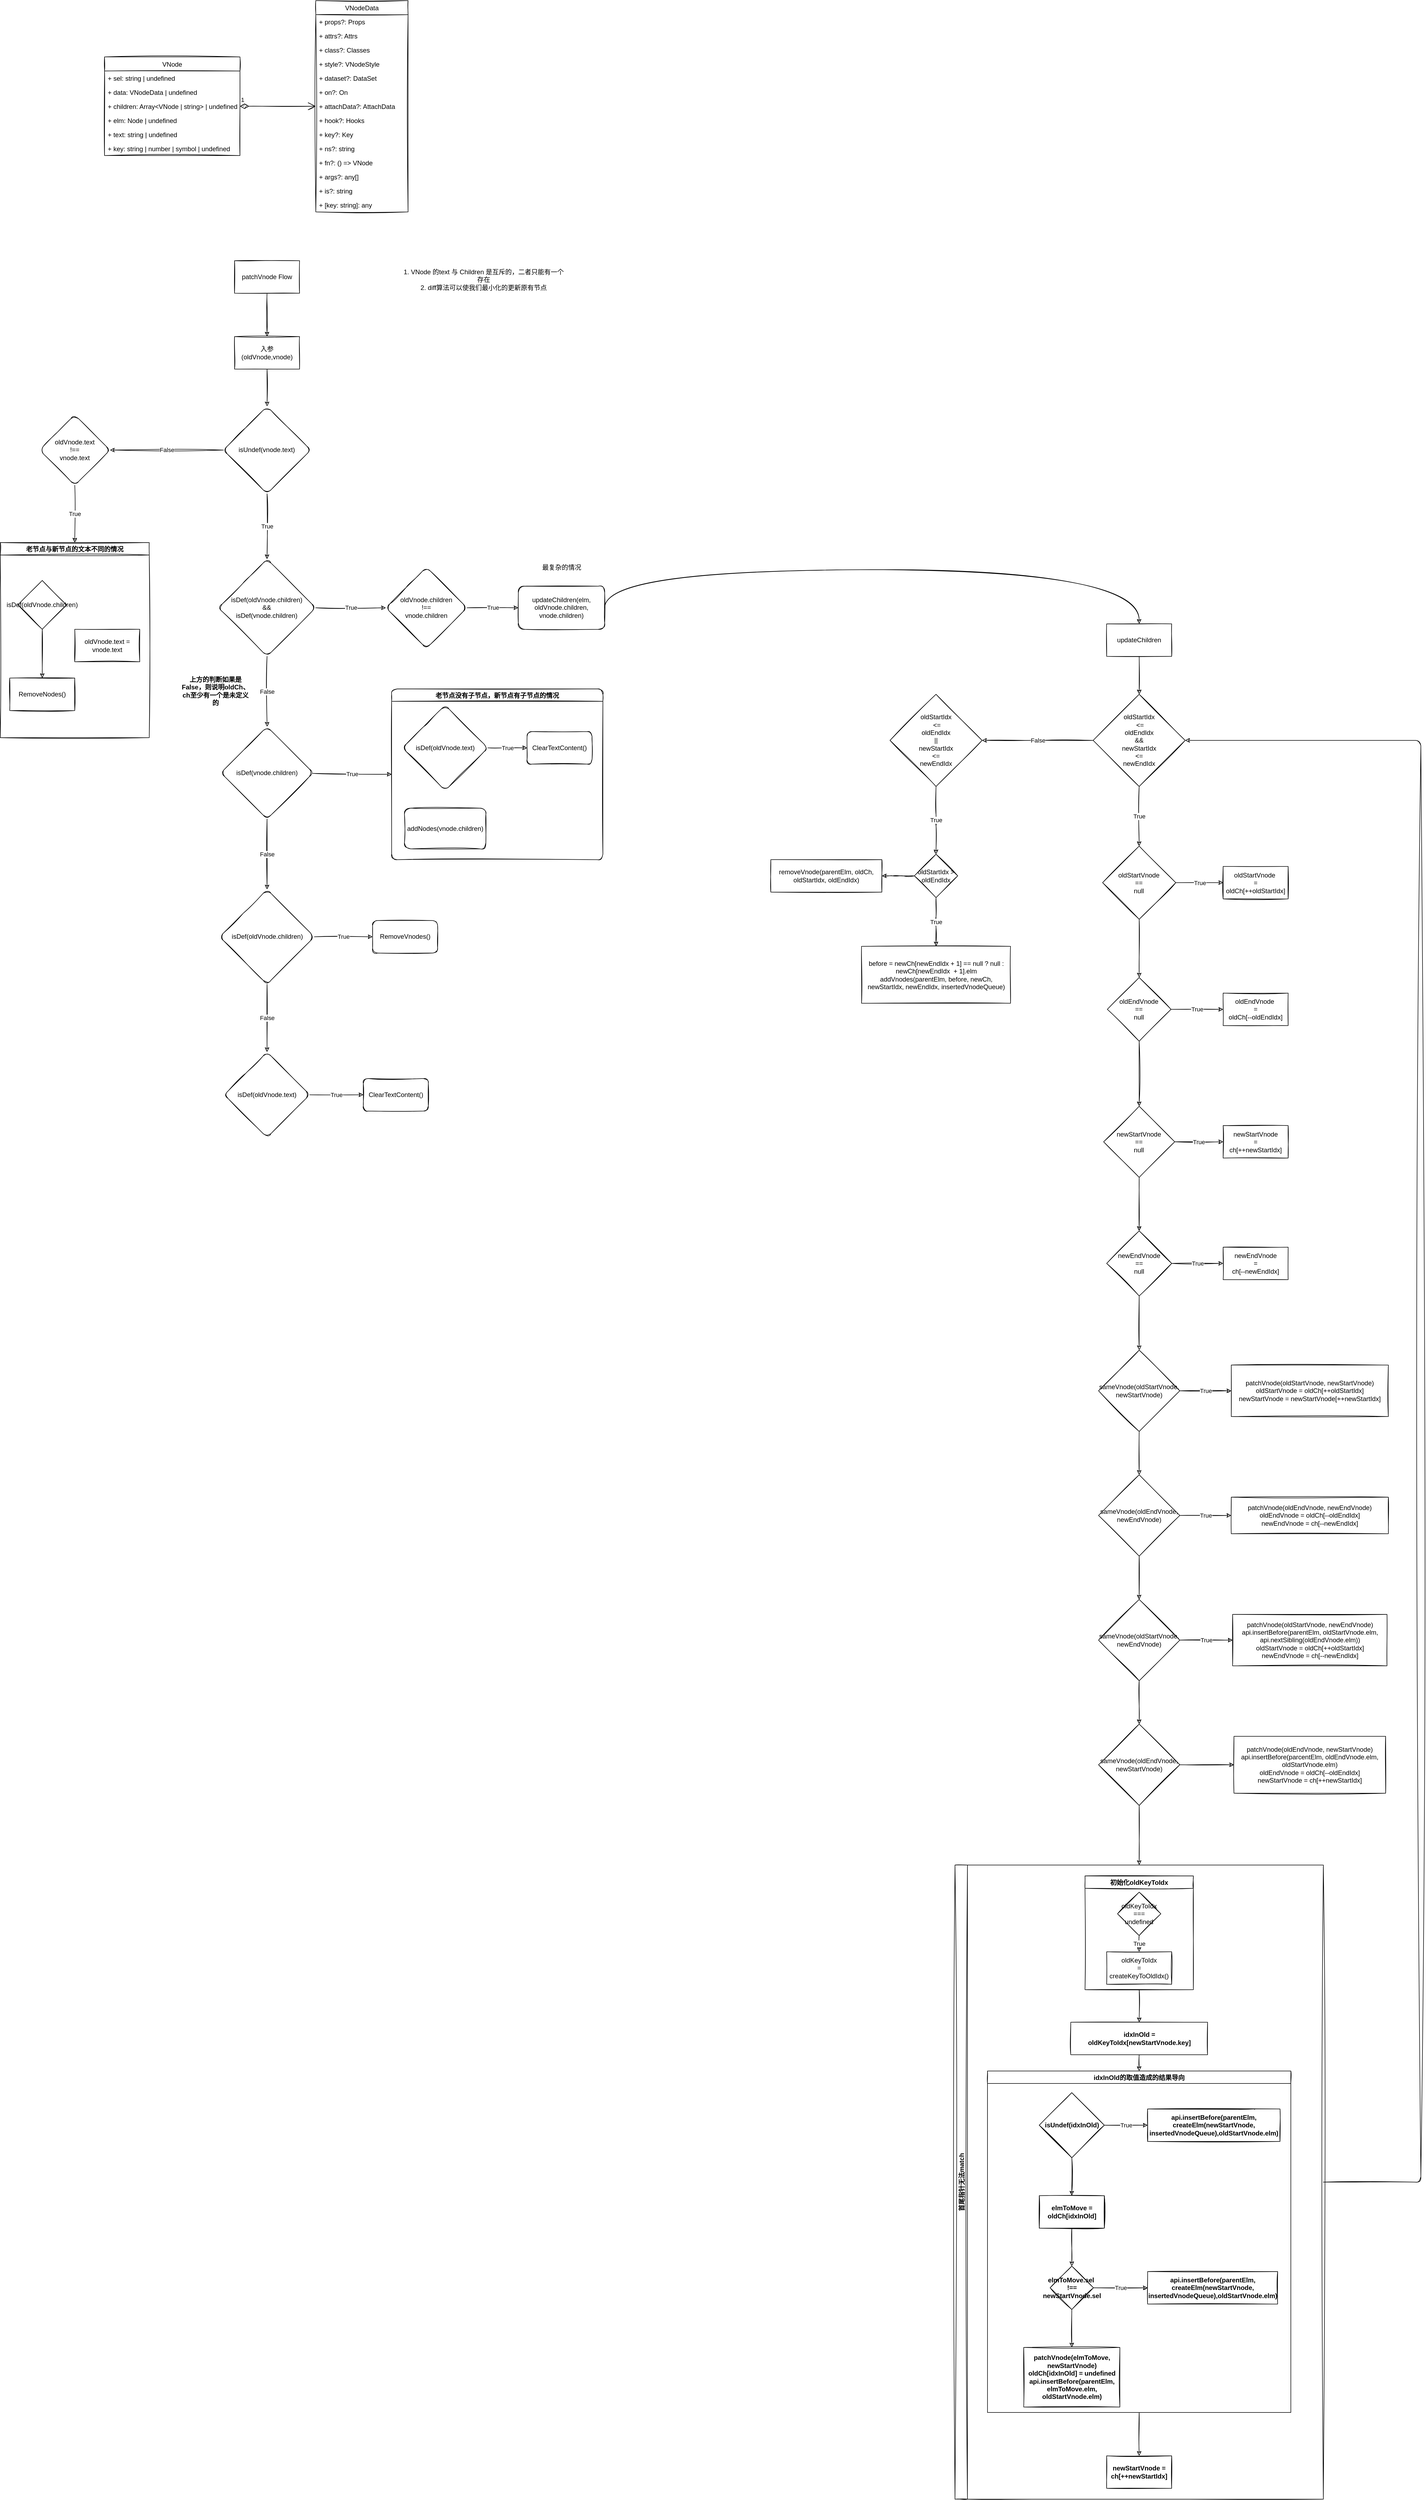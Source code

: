 <mxfile>
    <diagram id="NWt1ZGQqgqMdKastc531" name="第 1 页">
        <mxGraphModel dx="-273" dy="1913" grid="1" gridSize="10" guides="1" tooltips="1" connect="1" arrows="1" fold="1" page="0" pageScale="1" pageWidth="827" pageHeight="1169" math="0" shadow="0">
            <root>
                <mxCell id="0"/>
                <mxCell id="1" parent="0"/>
                <mxCell id="37" value="" style="edgeStyle=none;html=1;shadow=0;sketch=1;" edge="1" parent="1" source="35" target="36">
                    <mxGeometry relative="1" as="geometry"/>
                </mxCell>
                <mxCell id="35" value="patchVnode Flow" style="whiteSpace=wrap;html=1;shadow=0;sketch=1;" vertex="1" parent="1">
                    <mxGeometry x="1470" y="-640" width="120" height="60" as="geometry"/>
                </mxCell>
                <mxCell id="39" value="" style="edgeStyle=none;html=1;shadow=0;sketch=1;" edge="1" parent="1" source="36" target="38">
                    <mxGeometry relative="1" as="geometry"/>
                </mxCell>
                <mxCell id="36" value="入参(oldVnode,vnode)" style="whiteSpace=wrap;html=1;shadow=0;sketch=1;" vertex="1" parent="1">
                    <mxGeometry x="1470" y="-500" width="120" height="60" as="geometry"/>
                </mxCell>
                <mxCell id="41" value="True" style="edgeStyle=none;html=1;shadow=0;sketch=1;" edge="1" parent="1" source="38" target="40">
                    <mxGeometry relative="1" as="geometry"/>
                </mxCell>
                <mxCell id="96" value="False" style="edgeStyle=none;html=1;entryX=1;entryY=0.5;entryDx=0;entryDy=0;shadow=0;sketch=1;" edge="1" parent="1" source="38" target="107">
                    <mxGeometry relative="1" as="geometry">
                        <mxPoint x="1250.536" y="-290.249" as="targetPoint"/>
                    </mxGeometry>
                </mxCell>
                <mxCell id="38" value="isUndef(vnode.text)" style="rhombus;whiteSpace=wrap;html=1;shadow=0;sketch=1;rounded=1;" vertex="1" parent="1">
                    <mxGeometry x="1449.38" y="-371.25" width="161.25" height="161.25" as="geometry"/>
                </mxCell>
                <mxCell id="43" value="False" style="edgeStyle=none;html=1;shadow=0;sketch=1;" edge="1" parent="1" source="40" target="42">
                    <mxGeometry relative="1" as="geometry"/>
                </mxCell>
                <mxCell id="45" value="True" style="edgeStyle=none;html=1;shadow=0;sketch=1;" edge="1" parent="1" source="40" target="44">
                    <mxGeometry relative="1" as="geometry"/>
                </mxCell>
                <mxCell id="40" value="isDef(oldVnode.children)&lt;br&gt;&amp;amp;&amp;amp;&lt;br&gt;isDef(vnode.children)" style="rhombus;whiteSpace=wrap;html=1;shadow=0;sketch=1;rounded=1;" vertex="1" parent="1">
                    <mxGeometry x="1440.31" y="-89.37" width="179.38" height="179.38" as="geometry"/>
                </mxCell>
                <mxCell id="50" value="False" style="edgeStyle=none;html=1;shadow=0;sketch=1;" edge="1" parent="1" source="42" target="49">
                    <mxGeometry relative="1" as="geometry"/>
                </mxCell>
                <mxCell id="81" value="True" style="edgeStyle=none;html=1;entryX=0;entryY=0.5;entryDx=0;entryDy=0;shadow=0;sketch=1;" edge="1" parent="1" source="42" target="92">
                    <mxGeometry relative="1" as="geometry">
                        <mxPoint x="1700" y="305" as="targetPoint"/>
                    </mxGeometry>
                </mxCell>
                <mxCell id="42" value="isDef(vnode.children)" style="rhombus;whiteSpace=wrap;html=1;shadow=0;sketch=1;rounded=1;" vertex="1" parent="1">
                    <mxGeometry x="1444.85" y="219.7" width="170.3" height="170.3" as="geometry"/>
                </mxCell>
                <mxCell id="47" value="True" style="edgeStyle=none;html=1;shadow=0;sketch=1;" edge="1" parent="1" source="44" target="46">
                    <mxGeometry relative="1" as="geometry"/>
                </mxCell>
                <mxCell id="44" value="oldVnode.children&lt;br&gt;!==&lt;br&gt;vnode.children" style="rhombus;whiteSpace=wrap;html=1;shadow=0;sketch=1;rounded=1;" vertex="1" parent="1">
                    <mxGeometry x="1749.38" y="-74.52" width="149.68" height="149.68" as="geometry"/>
                </mxCell>
                <mxCell id="198" style="edgeStyle=orthogonalEdgeStyle;sketch=1;html=1;exitX=1;exitY=0.5;exitDx=0;exitDy=0;entryX=0.5;entryY=0;entryDx=0;entryDy=0;shadow=0;curved=1;" edge="1" parent="1" source="46" target="116">
                    <mxGeometry relative="1" as="geometry">
                        <Array as="points">
                            <mxPoint x="2153" y="-70"/>
                            <mxPoint x="3140" y="-70"/>
                        </Array>
                    </mxGeometry>
                </mxCell>
                <mxCell id="46" value="updateChildren(elm, oldVnode.children, vnode.children)" style="whiteSpace=wrap;html=1;shadow=0;sketch=1;rounded=1;" vertex="1" parent="1">
                    <mxGeometry x="1993.9" y="-39.52" width="159.36" height="79.68" as="geometry"/>
                </mxCell>
                <mxCell id="48" value="&lt;div&gt;&lt;b&gt;上方的判断如果是False，则说明oldCh、ch至少有一个是未定义的&lt;/b&gt;&lt;/div&gt;" style="text;html=1;strokeColor=none;fillColor=none;align=center;verticalAlign=middle;whiteSpace=wrap;rounded=0;shadow=0;sketch=1;" vertex="1" parent="1">
                    <mxGeometry x="1370" y="113.75" width="130" height="80" as="geometry"/>
                </mxCell>
                <mxCell id="78" value="False" style="edgeStyle=none;html=1;shadow=0;sketch=1;" edge="1" parent="1" source="49" target="77">
                    <mxGeometry relative="1" as="geometry"/>
                </mxCell>
                <mxCell id="83" value="True" style="edgeStyle=none;html=1;shadow=0;sketch=1;" edge="1" parent="1" source="49" target="82">
                    <mxGeometry relative="1" as="geometry"/>
                </mxCell>
                <mxCell id="49" value="isDef(oldVnode.children)" style="rhombus;whiteSpace=wrap;html=1;shadow=0;sketch=1;rounded=1;" vertex="1" parent="1">
                    <mxGeometry x="1442.58" y="520" width="174.85" height="174.85" as="geometry"/>
                </mxCell>
                <mxCell id="53" value="VNode" style="swimlane;fontStyle=0;childLayout=stackLayout;horizontal=1;startSize=26;fillColor=none;horizontalStack=0;resizeParent=1;resizeParentMax=0;resizeLast=0;collapsible=1;marginBottom=0;shadow=0;sketch=1;" vertex="1" parent="1">
                    <mxGeometry x="1230" y="-1016" width="250" height="182" as="geometry"/>
                </mxCell>
                <mxCell id="54" value="+ sel: string | undefined" style="text;strokeColor=none;fillColor=none;align=left;verticalAlign=top;spacingLeft=4;spacingRight=4;overflow=hidden;rotatable=0;points=[[0,0.5],[1,0.5]];portConstraint=eastwest;shadow=0;sketch=1;" vertex="1" parent="53">
                    <mxGeometry y="26" width="250" height="26" as="geometry"/>
                </mxCell>
                <mxCell id="55" value="+ data: VNodeData | undefined" style="text;strokeColor=none;fillColor=none;align=left;verticalAlign=top;spacingLeft=4;spacingRight=4;overflow=hidden;rotatable=0;points=[[0,0.5],[1,0.5]];portConstraint=eastwest;shadow=0;sketch=1;" vertex="1" parent="53">
                    <mxGeometry y="52" width="250" height="26" as="geometry"/>
                </mxCell>
                <mxCell id="56" value="+ children: Array&lt;VNode | string&gt; | undefined" style="text;strokeColor=none;fillColor=none;align=left;verticalAlign=top;spacingLeft=4;spacingRight=4;overflow=hidden;rotatable=0;points=[[0,0.5],[1,0.5]];portConstraint=eastwest;shadow=0;sketch=1;" vertex="1" parent="53">
                    <mxGeometry y="78" width="250" height="26" as="geometry"/>
                </mxCell>
                <mxCell id="57" value="+ elm: Node | undefined" style="text;strokeColor=none;fillColor=none;align=left;verticalAlign=top;spacingLeft=4;spacingRight=4;overflow=hidden;rotatable=0;points=[[0,0.5],[1,0.5]];portConstraint=eastwest;shadow=0;sketch=1;" vertex="1" parent="53">
                    <mxGeometry y="104" width="250" height="26" as="geometry"/>
                </mxCell>
                <mxCell id="58" value="+ text: string | undefined" style="text;strokeColor=none;fillColor=none;align=left;verticalAlign=top;spacingLeft=4;spacingRight=4;overflow=hidden;rotatable=0;points=[[0,0.5],[1,0.5]];portConstraint=eastwest;shadow=0;sketch=1;" vertex="1" parent="53">
                    <mxGeometry y="130" width="250" height="26" as="geometry"/>
                </mxCell>
                <mxCell id="59" value="+ key: string | number | symbol | undefined" style="text;strokeColor=none;fillColor=none;align=left;verticalAlign=top;spacingLeft=4;spacingRight=4;overflow=hidden;rotatable=0;points=[[0,0.5],[1,0.5]];portConstraint=eastwest;shadow=0;sketch=1;" vertex="1" parent="53">
                    <mxGeometry y="156" width="250" height="26" as="geometry"/>
                </mxCell>
                <mxCell id="60" value="VNodeData" style="swimlane;fontStyle=0;childLayout=stackLayout;horizontal=1;startSize=26;fillColor=none;horizontalStack=0;resizeParent=1;resizeParentMax=0;resizeLast=0;collapsible=1;marginBottom=0;shadow=0;sketch=1;" vertex="1" parent="1">
                    <mxGeometry x="1620" y="-1120" width="170.31" height="390" as="geometry"/>
                </mxCell>
                <mxCell id="61" value="+ props?: Props" style="text;strokeColor=none;fillColor=none;align=left;verticalAlign=top;spacingLeft=4;spacingRight=4;overflow=hidden;rotatable=0;points=[[0,0.5],[1,0.5]];portConstraint=eastwest;shadow=0;sketch=1;" vertex="1" parent="60">
                    <mxGeometry y="26" width="170.31" height="26" as="geometry"/>
                </mxCell>
                <mxCell id="62" value="+ attrs?: Attrs" style="text;strokeColor=none;fillColor=none;align=left;verticalAlign=top;spacingLeft=4;spacingRight=4;overflow=hidden;rotatable=0;points=[[0,0.5],[1,0.5]];portConstraint=eastwest;shadow=0;sketch=1;" vertex="1" parent="60">
                    <mxGeometry y="52" width="170.31" height="26" as="geometry"/>
                </mxCell>
                <mxCell id="63" value="+ class?: Classes" style="text;strokeColor=none;fillColor=none;align=left;verticalAlign=top;spacingLeft=4;spacingRight=4;overflow=hidden;rotatable=0;points=[[0,0.5],[1,0.5]];portConstraint=eastwest;shadow=0;sketch=1;" vertex="1" parent="60">
                    <mxGeometry y="78" width="170.31" height="26" as="geometry"/>
                </mxCell>
                <mxCell id="64" value="+ style?: VNodeStyle" style="text;strokeColor=none;fillColor=none;align=left;verticalAlign=top;spacingLeft=4;spacingRight=4;overflow=hidden;rotatable=0;points=[[0,0.5],[1,0.5]];portConstraint=eastwest;shadow=0;sketch=1;" vertex="1" parent="60">
                    <mxGeometry y="104" width="170.31" height="26" as="geometry"/>
                </mxCell>
                <mxCell id="65" value="+ dataset?: DataSet" style="text;strokeColor=none;fillColor=none;align=left;verticalAlign=top;spacingLeft=4;spacingRight=4;overflow=hidden;rotatable=0;points=[[0,0.5],[1,0.5]];portConstraint=eastwest;shadow=0;sketch=1;" vertex="1" parent="60">
                    <mxGeometry y="130" width="170.31" height="26" as="geometry"/>
                </mxCell>
                <mxCell id="66" value="+ on?: On" style="text;strokeColor=none;fillColor=none;align=left;verticalAlign=top;spacingLeft=4;spacingRight=4;overflow=hidden;rotatable=0;points=[[0,0.5],[1,0.5]];portConstraint=eastwest;shadow=0;sketch=1;" vertex="1" parent="60">
                    <mxGeometry y="156" width="170.31" height="26" as="geometry"/>
                </mxCell>
                <mxCell id="67" value="+ attachData?: AttachData" style="text;strokeColor=none;fillColor=none;align=left;verticalAlign=top;spacingLeft=4;spacingRight=4;overflow=hidden;rotatable=0;points=[[0,0.5],[1,0.5]];portConstraint=eastwest;shadow=0;sketch=1;" vertex="1" parent="60">
                    <mxGeometry y="182" width="170.31" height="26" as="geometry"/>
                </mxCell>
                <mxCell id="68" value="+ hook?: Hooks" style="text;strokeColor=none;fillColor=none;align=left;verticalAlign=top;spacingLeft=4;spacingRight=4;overflow=hidden;rotatable=0;points=[[0,0.5],[1,0.5]];portConstraint=eastwest;shadow=0;sketch=1;" vertex="1" parent="60">
                    <mxGeometry y="208" width="170.31" height="26" as="geometry"/>
                </mxCell>
                <mxCell id="69" value="+ key?: Key" style="text;strokeColor=none;fillColor=none;align=left;verticalAlign=top;spacingLeft=4;spacingRight=4;overflow=hidden;rotatable=0;points=[[0,0.5],[1,0.5]];portConstraint=eastwest;shadow=0;sketch=1;" vertex="1" parent="60">
                    <mxGeometry y="234" width="170.31" height="26" as="geometry"/>
                </mxCell>
                <mxCell id="70" value="+ ns?: string" style="text;strokeColor=none;fillColor=none;align=left;verticalAlign=top;spacingLeft=4;spacingRight=4;overflow=hidden;rotatable=0;points=[[0,0.5],[1,0.5]];portConstraint=eastwest;shadow=0;sketch=1;" vertex="1" parent="60">
                    <mxGeometry y="260" width="170.31" height="26" as="geometry"/>
                </mxCell>
                <mxCell id="71" value="+ fn?: () =&gt; VNode" style="text;strokeColor=none;fillColor=none;align=left;verticalAlign=top;spacingLeft=4;spacingRight=4;overflow=hidden;rotatable=0;points=[[0,0.5],[1,0.5]];portConstraint=eastwest;shadow=0;sketch=1;" vertex="1" parent="60">
                    <mxGeometry y="286" width="170.31" height="26" as="geometry"/>
                </mxCell>
                <mxCell id="72" value="+ args?: any[]" style="text;strokeColor=none;fillColor=none;align=left;verticalAlign=top;spacingLeft=4;spacingRight=4;overflow=hidden;rotatable=0;points=[[0,0.5],[1,0.5]];portConstraint=eastwest;shadow=0;sketch=1;" vertex="1" parent="60">
                    <mxGeometry y="312" width="170.31" height="26" as="geometry"/>
                </mxCell>
                <mxCell id="73" value="+ is?: string" style="text;strokeColor=none;fillColor=none;align=left;verticalAlign=top;spacingLeft=4;spacingRight=4;overflow=hidden;rotatable=0;points=[[0,0.5],[1,0.5]];portConstraint=eastwest;shadow=0;sketch=1;" vertex="1" parent="60">
                    <mxGeometry y="338" width="170.31" height="26" as="geometry"/>
                </mxCell>
                <mxCell id="74" value="+ [key: string]: any" style="text;strokeColor=none;fillColor=none;align=left;verticalAlign=top;spacingLeft=4;spacingRight=4;overflow=hidden;rotatable=0;points=[[0,0.5],[1,0.5]];portConstraint=eastwest;shadow=0;sketch=1;" vertex="1" parent="60">
                    <mxGeometry y="364" width="170.31" height="26" as="geometry"/>
                </mxCell>
                <mxCell id="76" value="1" style="endArrow=open;html=1;endSize=12;startArrow=diamondThin;startSize=14;startFill=1;edgeStyle=orthogonalEdgeStyle;align=left;verticalAlign=bottom;entryX=0;entryY=0.5;entryDx=0;entryDy=0;exitX=1;exitY=0.5;exitDx=0;exitDy=0;shadow=0;sketch=1;" edge="1" parent="1" source="56" target="67">
                    <mxGeometry x="-1" y="3" relative="1" as="geometry">
                        <mxPoint x="1340" y="-666" as="sourcePoint"/>
                        <mxPoint x="1500" y="-666" as="targetPoint"/>
                    </mxGeometry>
                </mxCell>
                <mxCell id="85" value="True" style="edgeStyle=none;html=1;shadow=0;sketch=1;" edge="1" parent="1" source="77" target="84">
                    <mxGeometry relative="1" as="geometry"/>
                </mxCell>
                <mxCell id="77" value="isDef(oldVnode.text)" style="rhombus;whiteSpace=wrap;html=1;shadow=0;sketch=1;rounded=1;" vertex="1" parent="1">
                    <mxGeometry x="1451.14" y="820" width="157.73" height="157.73" as="geometry"/>
                </mxCell>
                <mxCell id="79" value="最复杂的情况" style="text;html=1;strokeColor=none;fillColor=none;align=center;verticalAlign=middle;whiteSpace=wrap;rounded=0;shadow=0;sketch=1;" vertex="1" parent="1">
                    <mxGeometry x="2035.58" y="-89.37" width="76" height="30" as="geometry"/>
                </mxCell>
                <mxCell id="82" value="RemoveVnodes()" style="whiteSpace=wrap;html=1;shadow=0;sketch=1;rounded=1;" vertex="1" parent="1">
                    <mxGeometry x="1724.855" y="577.425" width="120" height="60" as="geometry"/>
                </mxCell>
                <mxCell id="84" value="ClearTextContent()" style="whiteSpace=wrap;html=1;shadow=0;sketch=1;rounded=1;" vertex="1" parent="1">
                    <mxGeometry x="1707.735" y="868.865" width="120" height="60" as="geometry"/>
                </mxCell>
                <mxCell id="92" value="老节点没有子节点，新节点有子节点的情况" style="swimlane;shadow=0;sketch=1;rounded=1;" vertex="1" parent="1">
                    <mxGeometry x="1760" y="150" width="390" height="315.15" as="geometry"/>
                </mxCell>
                <mxCell id="90" value="isDef(oldVnode.text)" style="rhombus;whiteSpace=wrap;html=1;shadow=0;sketch=1;rounded=1;" vertex="1" parent="92">
                    <mxGeometry x="20.0" y="30.0" width="157.58" height="157.58" as="geometry"/>
                </mxCell>
                <mxCell id="80" value="addNodes(vnode.children)" style="whiteSpace=wrap;html=1;shadow=0;sketch=1;rounded=1;" vertex="1" parent="92">
                    <mxGeometry x="23.64" y="220" width="150.3" height="75.15" as="geometry"/>
                </mxCell>
                <mxCell id="93" value="ClearTextContent()" style="whiteSpace=wrap;html=1;shadow=0;sketch=1;rounded=1;" vertex="1" parent="92">
                    <mxGeometry x="250.0" y="78.79" width="120" height="60" as="geometry"/>
                </mxCell>
                <mxCell id="94" value="True" style="edgeStyle=none;html=1;shadow=0;sketch=1;" edge="1" parent="92" source="90" target="93">
                    <mxGeometry relative="1" as="geometry"/>
                </mxCell>
                <mxCell id="110" value="True" style="edgeStyle=none;html=1;entryX=0.5;entryY=0;entryDx=0;entryDy=0;shadow=0;sketch=1;" edge="1" parent="1" source="107" target="111">
                    <mxGeometry relative="1" as="geometry">
                        <mxPoint x="1225" y="-119.37" as="targetPoint"/>
                    </mxGeometry>
                </mxCell>
                <mxCell id="107" value="oldVnode.text &lt;br&gt;!== &lt;br&gt;vnode.text" style="rhombus;whiteSpace=wrap;html=1;shadow=0;sketch=1;rounded=1;" vertex="1" parent="1">
                    <mxGeometry x="1110" y="-355.62" width="130" height="130" as="geometry"/>
                </mxCell>
                <mxCell id="111" value="老节点与新节点的文本不同的情况" style="swimlane;shadow=0;sketch=1;" vertex="1" parent="1">
                    <mxGeometry x="1037.5" y="-120" width="275" height="359.99" as="geometry"/>
                </mxCell>
                <mxCell id="113" value="RemoveNodes()" style="whiteSpace=wrap;html=1;shadow=0;sketch=1;" vertex="1" parent="111">
                    <mxGeometry x="17.5" y="250" width="120" height="60" as="geometry"/>
                </mxCell>
                <mxCell id="114" value="" style="edgeStyle=none;html=1;shadow=0;sketch=1;" edge="1" parent="111" source="112" target="113">
                    <mxGeometry relative="1" as="geometry"/>
                </mxCell>
                <mxCell id="112" value="isDef(oldVnode.children)" style="rhombus;whiteSpace=wrap;html=1;shadow=0;sketch=1;" vertex="1" parent="111">
                    <mxGeometry x="32.5" y="70" width="90" height="90" as="geometry"/>
                </mxCell>
                <mxCell id="115" value="oldVnode.text = vnode.text" style="rounded=0;whiteSpace=wrap;html=1;shadow=0;sketch=1;" vertex="1" parent="111">
                    <mxGeometry x="137.5" y="160" width="120" height="60" as="geometry"/>
                </mxCell>
                <mxCell id="118" value="" style="edgeStyle=none;html=1;shadow=0;sketch=1;" edge="1" parent="1" source="116" target="117">
                    <mxGeometry relative="1" as="geometry"/>
                </mxCell>
                <mxCell id="116" value="updateChildren" style="whiteSpace=wrap;html=1;shadow=0;sketch=1;" vertex="1" parent="1">
                    <mxGeometry x="3080" y="30.01" width="120" height="60" as="geometry"/>
                </mxCell>
                <mxCell id="120" value="True" style="edgeStyle=none;html=1;shadow=0;sketch=1;" edge="1" parent="1" source="117" target="119">
                    <mxGeometry relative="1" as="geometry"/>
                </mxCell>
                <mxCell id="191" value="False" style="edgeStyle=elbowEdgeStyle;html=1;shadow=0;sketch=1;" edge="1" parent="1" source="117" target="190">
                    <mxGeometry relative="1" as="geometry"/>
                </mxCell>
                <mxCell id="117" value="oldStartIdx&lt;br&gt;&amp;nbsp;&amp;lt;=&lt;br&gt;oldEndIdx&lt;br&gt;&amp;amp;&amp;amp;&lt;br&gt;newStartIdx&lt;br&gt;&amp;lt;=&lt;br&gt;newEndIdx" style="rhombus;whiteSpace=wrap;html=1;shadow=0;sketch=1;" vertex="1" parent="1">
                    <mxGeometry x="3055.01" y="160.01" width="169.99" height="169.99" as="geometry"/>
                </mxCell>
                <mxCell id="122" value="True" style="edgeStyle=none;html=1;shadow=0;sketch=1;" edge="1" parent="1" source="119" target="121">
                    <mxGeometry relative="1" as="geometry"/>
                </mxCell>
                <mxCell id="124" value="" style="edgeStyle=none;html=1;shadow=0;sketch=1;" edge="1" parent="1" source="119" target="123">
                    <mxGeometry relative="1" as="geometry"/>
                </mxCell>
                <mxCell id="119" value="oldStartVnode &lt;br&gt;==&lt;br&gt;null" style="rhombus;whiteSpace=wrap;html=1;shadow=0;sketch=1;" vertex="1" parent="1">
                    <mxGeometry x="3072.49" y="440" width="135.01" height="135.01" as="geometry"/>
                </mxCell>
                <mxCell id="121" value="oldStartVnode&amp;nbsp;&lt;br&gt;=&lt;br&gt;oldCh[++oldStartIdx]" style="whiteSpace=wrap;html=1;shadow=0;sketch=1;" vertex="1" parent="1">
                    <mxGeometry x="3295.005" y="477.505" width="120" height="60" as="geometry"/>
                </mxCell>
                <mxCell id="126" value="True" style="edgeStyle=none;html=1;shadow=0;sketch=1;" edge="1" parent="1" source="123" target="125">
                    <mxGeometry relative="1" as="geometry"/>
                </mxCell>
                <mxCell id="128" value="" style="edgeStyle=none;html=1;shadow=0;sketch=1;" edge="1" parent="1" source="123" target="127">
                    <mxGeometry relative="1" as="geometry"/>
                </mxCell>
                <mxCell id="123" value="oldEndVnode&lt;br&gt;==&lt;br&gt;null" style="rhombus;whiteSpace=wrap;html=1;shadow=0;sketch=1;" vertex="1" parent="1">
                    <mxGeometry x="3081.26" y="682.52" width="117.49" height="117.49" as="geometry"/>
                </mxCell>
                <mxCell id="125" value="oldEndVnode&amp;nbsp;&lt;br&gt;=&lt;br&gt;oldCh[--oldEndIdx]" style="whiteSpace=wrap;html=1;shadow=0;sketch=1;" vertex="1" parent="1">
                    <mxGeometry x="3295.005" y="711.265" width="120" height="60" as="geometry"/>
                </mxCell>
                <mxCell id="130" value="" style="edgeStyle=none;html=1;shadow=0;sketch=1;" edge="1" parent="1" source="127" target="129">
                    <mxGeometry relative="1" as="geometry"/>
                </mxCell>
                <mxCell id="132" value="True" style="edgeStyle=none;html=1;shadow=0;sketch=1;" edge="1" parent="1" source="127" target="131">
                    <mxGeometry relative="1" as="geometry"/>
                </mxCell>
                <mxCell id="127" value="newStartVnode&lt;br&gt;==&lt;br&gt;null" style="rhombus;whiteSpace=wrap;html=1;shadow=0;sketch=1;" vertex="1" parent="1">
                    <mxGeometry x="3074.37" y="920" width="131.25" height="131.25" as="geometry"/>
                </mxCell>
                <mxCell id="134" value="True" style="edgeStyle=none;html=1;shadow=0;sketch=1;" edge="1" parent="1" source="129" target="133">
                    <mxGeometry relative="1" as="geometry"/>
                </mxCell>
                <mxCell id="136" value="" style="edgeStyle=none;html=1;shadow=0;sketch=1;" edge="1" parent="1" source="129" target="135">
                    <mxGeometry relative="1" as="geometry"/>
                </mxCell>
                <mxCell id="129" value="newEndVnode&lt;br&gt;==&lt;br&gt;null" style="rhombus;whiteSpace=wrap;html=1;shadow=0;sketch=1;" vertex="1" parent="1">
                    <mxGeometry x="3080" y="1150" width="120" height="120" as="geometry"/>
                </mxCell>
                <mxCell id="131" value="newStartVnode&lt;br&gt;=&lt;br&gt;ch[++newStartIdx]" style="whiteSpace=wrap;html=1;shadow=0;sketch=1;" vertex="1" parent="1">
                    <mxGeometry x="3295.005" y="955.625" width="120" height="60" as="geometry"/>
                </mxCell>
                <mxCell id="133" value="newEndVnode&lt;br&gt;=&lt;br&gt;ch[--newEndIdx]" style="whiteSpace=wrap;html=1;shadow=0;sketch=1;" vertex="1" parent="1">
                    <mxGeometry x="3295.01" y="1180" width="120" height="60" as="geometry"/>
                </mxCell>
                <mxCell id="138" value="True" style="edgeStyle=none;html=1;shadow=0;sketch=1;" edge="1" parent="1" source="135" target="137">
                    <mxGeometry relative="1" as="geometry"/>
                </mxCell>
                <mxCell id="140" value="" style="edgeStyle=none;html=1;shadow=0;sketch=1;" edge="1" parent="1" source="135" target="139">
                    <mxGeometry relative="1" as="geometry"/>
                </mxCell>
                <mxCell id="135" value="sameVnode(oldStartVnode, newStartVnode)" style="rhombus;whiteSpace=wrap;html=1;shadow=0;sketch=1;" vertex="1" parent="1">
                    <mxGeometry x="3065.01" y="1370" width="150" height="150" as="geometry"/>
                </mxCell>
                <mxCell id="137" value="patchVnode(oldStartVnode, newStartVnode)&lt;br&gt;oldStartVnode = oldCh[++oldStartIdx]&lt;br&gt;newStartVnode = newStartVnode[++newStartIdx]" style="whiteSpace=wrap;html=1;shadow=0;sketch=1;" vertex="1" parent="1">
                    <mxGeometry x="3310.01" y="1397.5" width="289.99" height="95" as="geometry"/>
                </mxCell>
                <mxCell id="142" value="True" style="edgeStyle=none;html=1;shadow=0;sketch=1;" edge="1" parent="1" source="139" target="141">
                    <mxGeometry relative="1" as="geometry"/>
                </mxCell>
                <mxCell id="144" value="" style="edgeStyle=none;html=1;shadow=0;sketch=1;" edge="1" parent="1" source="139" target="143">
                    <mxGeometry relative="1" as="geometry"/>
                </mxCell>
                <mxCell id="139" value="sameVnode(oldEndVnode, newEndVnode)" style="rhombus;whiteSpace=wrap;html=1;shadow=0;sketch=1;" vertex="1" parent="1">
                    <mxGeometry x="3065.01" y="1600" width="150" height="150" as="geometry"/>
                </mxCell>
                <mxCell id="141" value="patchVnode(oldEndVnode, newEndVnode)&lt;br&gt;oldEndVnode = oldCh[--oldEndIdx]&lt;br&gt;newEndVnode = ch[--newEndIdx]" style="whiteSpace=wrap;html=1;shadow=0;sketch=1;" vertex="1" parent="1">
                    <mxGeometry x="3310.01" y="1641.25" width="289.99" height="67.5" as="geometry"/>
                </mxCell>
                <mxCell id="146" value="True" style="edgeStyle=none;html=1;shadow=0;sketch=1;" edge="1" parent="1" source="143" target="145">
                    <mxGeometry relative="1" as="geometry"/>
                </mxCell>
                <mxCell id="148" value="" style="edgeStyle=none;html=1;shadow=0;sketch=1;" edge="1" parent="1" source="143" target="147">
                    <mxGeometry relative="1" as="geometry"/>
                </mxCell>
                <mxCell id="143" value="sameVnode(oldStartVnode, newEndVnode)" style="rhombus;whiteSpace=wrap;html=1;shadow=0;sketch=1;" vertex="1" parent="1">
                    <mxGeometry x="3065.01" y="1830" width="150" height="150" as="geometry"/>
                </mxCell>
                <mxCell id="145" value="patchVnode(oldStartVnode, newEndVnode)&lt;br&gt;api.insertBefore(parentElm, oldStartVnode.elm, api.nextSibling(oldEndVnode.elm))&lt;br&gt;oldStartVnode = oldCh[++oldStartIdx]&lt;br&gt;newEndVnode = ch[--newEndIdx]" style="whiteSpace=wrap;html=1;shadow=0;sketch=1;" vertex="1" parent="1">
                    <mxGeometry x="3312.51" y="1857.5" width="284.99" height="95" as="geometry"/>
                </mxCell>
                <mxCell id="150" value="" style="edgeStyle=none;html=1;shadow=0;sketch=1;" edge="1" parent="1" source="147" target="149">
                    <mxGeometry relative="1" as="geometry"/>
                </mxCell>
                <mxCell id="152" style="edgeStyle=none;html=1;exitX=0.5;exitY=1;exitDx=0;exitDy=0;entryX=0.5;entryY=0;entryDx=0;entryDy=0;shadow=0;sketch=1;" edge="1" parent="1" source="147" target="151">
                    <mxGeometry relative="1" as="geometry"/>
                </mxCell>
                <mxCell id="147" value="sameVnode(oldEndVnode, newStartVnode)" style="rhombus;whiteSpace=wrap;html=1;shadow=0;sketch=1;" vertex="1" parent="1">
                    <mxGeometry x="3065.01" y="2060" width="150" height="150" as="geometry"/>
                </mxCell>
                <mxCell id="149" value="patchVnode(oldEndVnode, newStartVnode)&lt;br&gt;api.insertBefore(parcentElm, oldEndVnode.elm, oldStartVnode.elm)&lt;br&gt;oldEndVnode = oldCh[--oldEndIdx]&lt;br&gt;newStartVnode = ch[++newStartIdx]" style="whiteSpace=wrap;html=1;shadow=0;sketch=1;" vertex="1" parent="1">
                    <mxGeometry x="3315.01" y="2082.5" width="279.99" height="105" as="geometry"/>
                </mxCell>
                <mxCell id="189" style="edgeStyle=elbowEdgeStyle;html=1;exitX=1;exitY=0.5;exitDx=0;exitDy=0;entryX=1;entryY=0.5;entryDx=0;entryDy=0;shadow=0;sketch=1;" edge="1" parent="1" source="151" target="117">
                    <mxGeometry relative="1" as="geometry">
                        <Array as="points">
                            <mxPoint x="3660" y="1580"/>
                        </Array>
                    </mxGeometry>
                </mxCell>
                <mxCell id="151" value="首尾指针无法match" style="swimlane;horizontal=0;shadow=0;sketch=1;" vertex="1" parent="1">
                    <mxGeometry x="2799.99" y="2320" width="680" height="1170" as="geometry"/>
                </mxCell>
                <mxCell id="157" value="初始化oldKeyToIdx" style="swimlane;shadow=0;sketch=1;" vertex="1" parent="151">
                    <mxGeometry x="240" y="20" width="200" height="210" as="geometry"/>
                </mxCell>
                <mxCell id="154" value="oldKeyToIdx&lt;br&gt;=&lt;br&gt;createKeyToOldIdx()" style="whiteSpace=wrap;html=1;shadow=0;sketch=1;" vertex="1" parent="157">
                    <mxGeometry x="40" y="140" width="120" height="60" as="geometry"/>
                </mxCell>
                <mxCell id="153" value="oldKeyToIdx&lt;br&gt;===&lt;br&gt;undefined" style="rhombus;whiteSpace=wrap;html=1;shadow=0;sketch=1;" vertex="1" parent="157">
                    <mxGeometry x="60" y="30" width="80" height="80" as="geometry"/>
                </mxCell>
                <mxCell id="155" value="True" style="edgeStyle=none;html=1;shadow=0;sketch=1;" edge="1" parent="157" source="153" target="154">
                    <mxGeometry relative="1" as="geometry"/>
                </mxCell>
                <mxCell id="158" value="idxInOld = oldKeyToIdx[newStartVnode.key]" style="whiteSpace=wrap;html=1;fontStyle=1;startSize=23;shadow=0;sketch=1;" vertex="1" parent="151">
                    <mxGeometry x="213.75" y="290" width="252.5" height="60" as="geometry"/>
                </mxCell>
                <mxCell id="159" value="" style="edgeStyle=none;html=1;shadow=0;sketch=1;" edge="1" parent="151" source="157" target="158">
                    <mxGeometry relative="1" as="geometry"/>
                </mxCell>
                <mxCell id="161" value="" style="edgeStyle=none;html=1;entryX=0.5;entryY=0;entryDx=0;entryDy=0;shadow=0;sketch=1;" edge="1" parent="151" source="158" target="172">
                    <mxGeometry relative="1" as="geometry">
                        <mxPoint x="237.5" y="420" as="targetPoint"/>
                    </mxGeometry>
                </mxCell>
                <mxCell id="172" value="idxInOld的取值造成的结果导向" style="swimlane;shadow=0;sketch=1;" vertex="1" parent="151">
                    <mxGeometry x="60" y="380" width="560" height="630" as="geometry"/>
                </mxCell>
                <mxCell id="174" value="isUndef(idxInOld)" style="rhombus;whiteSpace=wrap;html=1;fontStyle=1;startSize=23;shadow=0;sketch=1;" vertex="1" parent="172">
                    <mxGeometry x="95.63" y="40" width="120" height="120" as="geometry"/>
                </mxCell>
                <mxCell id="175" value="elmToMove = oldCh[idxInOld]" style="whiteSpace=wrap;html=1;fontStyle=1;startSize=23;shadow=0;sketch=1;" vertex="1" parent="172">
                    <mxGeometry x="95.63" y="230" width="120" height="60" as="geometry"/>
                </mxCell>
                <mxCell id="173" value="" style="edgeStyle=none;html=1;shadow=0;sketch=1;" edge="1" parent="172" source="174" target="175">
                    <mxGeometry relative="1" as="geometry"/>
                </mxCell>
                <mxCell id="177" value="patchVnode(elmToMove, newStartVnode)&lt;br&gt;oldCh[idxInOld] = undefined&lt;br&gt;api.insertBefore(parentElm, elmToMove.elm, oldStartVnode.elm)" style="whiteSpace=wrap;html=1;fontStyle=1;startSize=23;shadow=0;sketch=1;" vertex="1" parent="172">
                    <mxGeometry x="66.88" y="510" width="177.5" height="110" as="geometry"/>
                </mxCell>
                <mxCell id="178" value="api.insertBefore(parentElm, createElm(newStartVnode, insertedVnodeQueue))" style="whiteSpace=wrap;html=1;fontStyle=1;startSize=23;shadow=0;sketch=1;" vertex="1" parent="172">
                    <mxGeometry x="295.63" y="70" width="197.5" height="60" as="geometry"/>
                </mxCell>
                <mxCell id="179" value="True" style="edgeStyle=none;html=1;shadow=0;sketch=1;" edge="1" parent="172" source="174" target="178">
                    <mxGeometry relative="1" as="geometry"/>
                </mxCell>
                <mxCell id="180" value="True" style="edgeStyle=none;html=1;exitX=1;exitY=0.5;exitDx=0;exitDy=0;entryX=0;entryY=0.5;entryDx=0;entryDy=0;shadow=0;sketch=1;" edge="1" parent="172" source="182" target="200">
                    <mxGeometry relative="1" as="geometry">
                        <mxPoint x="293.13" y="400" as="targetPoint"/>
                    </mxGeometry>
                </mxCell>
                <mxCell id="181" value="" style="edgeStyle=none;html=1;shadow=0;sketch=1;" edge="1" parent="172" source="182" target="177">
                    <mxGeometry relative="1" as="geometry"/>
                </mxCell>
                <mxCell id="182" value="elmToMove.sel&amp;nbsp;&lt;br&gt;!==&lt;br&gt;newStartVnode.sel" style="rhombus;whiteSpace=wrap;html=1;fontStyle=1;startSize=23;shadow=0;sketch=1;" vertex="1" parent="172">
                    <mxGeometry x="115.63" y="360" width="80" height="80" as="geometry"/>
                </mxCell>
                <mxCell id="183" value="" style="edgeStyle=none;html=1;shadow=0;sketch=1;" edge="1" parent="172" source="175" target="182">
                    <mxGeometry relative="1" as="geometry"/>
                </mxCell>
                <mxCell id="184" value="isUndef(idxInOld)" style="rhombus;whiteSpace=wrap;html=1;fontStyle=1;startSize=23;shadow=0;sketch=1;" vertex="1" parent="172">
                    <mxGeometry x="95.63" y="40" width="120" height="120" as="geometry"/>
                </mxCell>
                <mxCell id="185" value="api.insertBefore(parentElm, createElm(newStartVnode, insertedVnodeQueue),oldStartVnode.elm)" style="whiteSpace=wrap;html=1;fontStyle=1;startSize=23;shadow=0;sketch=1;" vertex="1" parent="172">
                    <mxGeometry x="295.63" y="70" width="244.37" height="60" as="geometry"/>
                </mxCell>
                <mxCell id="186" value="elmToMove = oldCh[idxInOld]" style="whiteSpace=wrap;html=1;fontStyle=1;startSize=23;shadow=0;sketch=1;" vertex="1" parent="172">
                    <mxGeometry x="95.63" y="230" width="120" height="60" as="geometry"/>
                </mxCell>
                <mxCell id="200" value="api.insertBefore(parentElm, createElm(newStartVnode, insertedVnodeQueue),oldStartVnode.elm)" style="whiteSpace=wrap;html=1;fontStyle=1;startSize=23;shadow=0;sketch=1;" vertex="1" parent="172">
                    <mxGeometry x="295.63" y="370" width="240" height="60" as="geometry"/>
                </mxCell>
                <mxCell id="187" value="newStartVnode = ch[++newStartIdx]" style="whiteSpace=wrap;html=1;fontStyle=1;startSize=23;shadow=0;sketch=1;" vertex="1" parent="151">
                    <mxGeometry x="280" y="1090" width="120" height="60" as="geometry"/>
                </mxCell>
                <mxCell id="188" value="" style="edgeStyle=none;html=1;shadow=0;sketch=1;" edge="1" parent="151" source="172" target="187">
                    <mxGeometry relative="1" as="geometry"/>
                </mxCell>
                <mxCell id="193" value="True" style="edgeStyle=elbowEdgeStyle;html=1;shadow=0;sketch=1;" edge="1" parent="1" source="190" target="192">
                    <mxGeometry relative="1" as="geometry"/>
                </mxCell>
                <mxCell id="190" value="oldStartIdx&lt;br&gt;&amp;nbsp;&amp;lt;=&lt;br&gt;oldEndIdx&lt;br&gt;||&lt;br&gt;newStartIdx&lt;br&gt;&amp;lt;=&lt;br&gt;newEndIdx" style="rhombus;whiteSpace=wrap;html=1;shadow=0;sketch=1;" vertex="1" parent="1">
                    <mxGeometry x="2680.0" y="160.01" width="169.99" height="169.99" as="geometry"/>
                </mxCell>
                <mxCell id="195" value="True" style="edgeStyle=elbowEdgeStyle;html=1;shadow=0;sketch=1;" edge="1" parent="1" source="192" target="194">
                    <mxGeometry relative="1" as="geometry"/>
                </mxCell>
                <mxCell id="197" value="" style="edgeStyle=elbowEdgeStyle;html=1;shadow=0;sketch=1;" edge="1" parent="1" source="192" target="196">
                    <mxGeometry relative="1" as="geometry"/>
                </mxCell>
                <mxCell id="192" value="oldStartIdx &amp;gt; oldEndIdx" style="rhombus;whiteSpace=wrap;html=1;shadow=0;sketch=1;" vertex="1" parent="1">
                    <mxGeometry x="2724.995" y="454.995" width="80" height="80" as="geometry"/>
                </mxCell>
                <mxCell id="194" value="before = newCh[newEndIdx + 1] == null ? null : newCh[newEndIdx&amp;nbsp; + 1].elm&lt;br&gt;addVnodes(parentElm, before, newCh, newStartIdx, newEndIdx, insertedVnodeQueue)" style="whiteSpace=wrap;html=1;shadow=0;sketch=1;" vertex="1" parent="1">
                    <mxGeometry x="2627.5" y="625" width="275" height="105.01" as="geometry"/>
                </mxCell>
                <mxCell id="196" value="removeVnode(parentElm, oldCh, oldStartIdx, oldEndIdx)" style="whiteSpace=wrap;html=1;shadow=0;sketch=1;" vertex="1" parent="1">
                    <mxGeometry x="2460" y="465" width="205" height="60" as="geometry"/>
                </mxCell>
                <mxCell id="199" value="1. VNode 的text 与 Children 是互斥的，二者只能有一个存在&lt;br&gt;2. diff算法可以使我们最小化的更新原有节点" style="text;html=1;strokeColor=none;fillColor=none;align=center;verticalAlign=middle;whiteSpace=wrap;rounded=0;shadow=0;" vertex="1" parent="1">
                    <mxGeometry x="1780" y="-630" width="300" height="50" as="geometry"/>
                </mxCell>
            </root>
        </mxGraphModel>
    </diagram>
</mxfile>